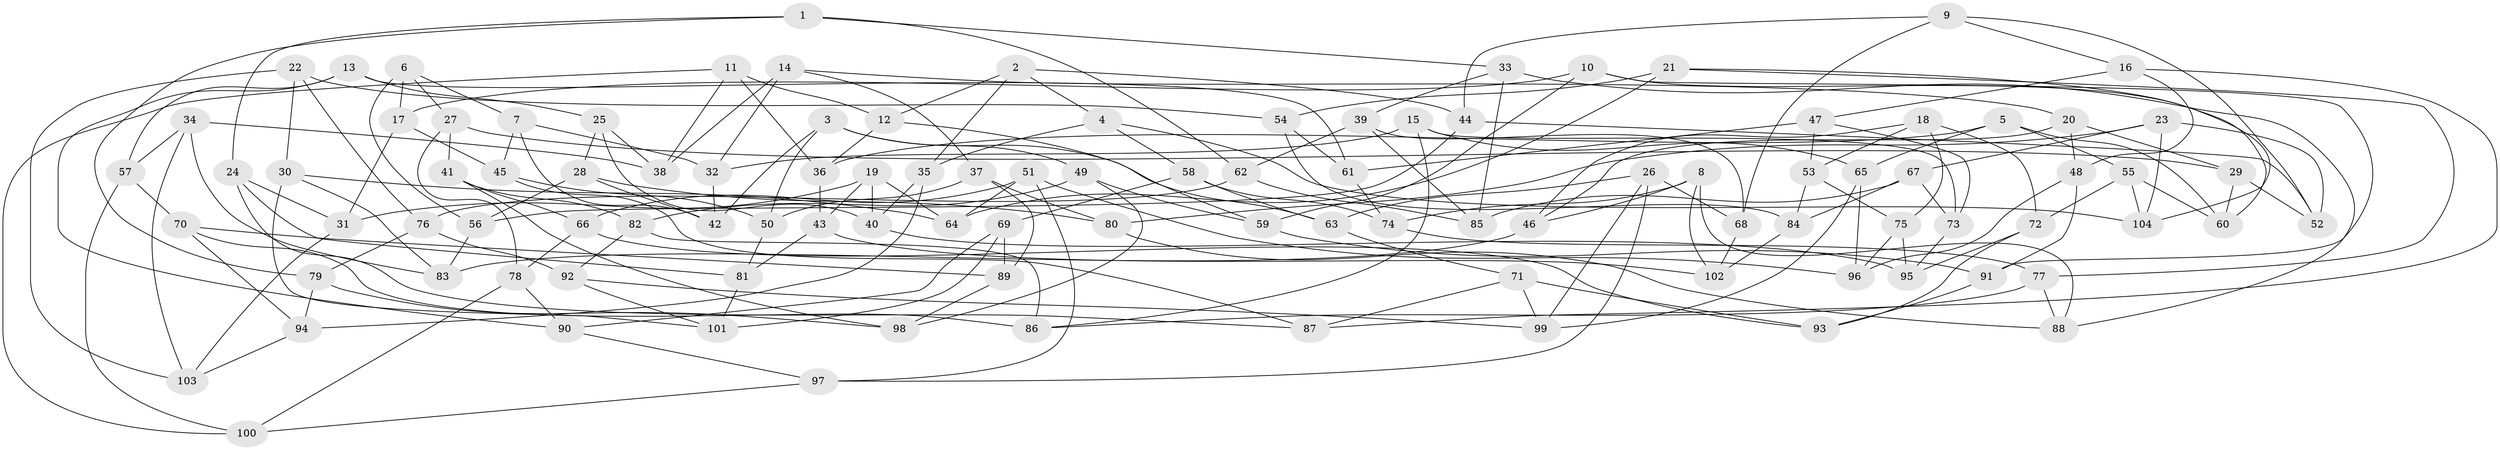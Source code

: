 // Generated by graph-tools (version 1.1) at 2025/38/03/09/25 02:38:15]
// undirected, 104 vertices, 208 edges
graph export_dot {
graph [start="1"]
  node [color=gray90,style=filled];
  1;
  2;
  3;
  4;
  5;
  6;
  7;
  8;
  9;
  10;
  11;
  12;
  13;
  14;
  15;
  16;
  17;
  18;
  19;
  20;
  21;
  22;
  23;
  24;
  25;
  26;
  27;
  28;
  29;
  30;
  31;
  32;
  33;
  34;
  35;
  36;
  37;
  38;
  39;
  40;
  41;
  42;
  43;
  44;
  45;
  46;
  47;
  48;
  49;
  50;
  51;
  52;
  53;
  54;
  55;
  56;
  57;
  58;
  59;
  60;
  61;
  62;
  63;
  64;
  65;
  66;
  67;
  68;
  69;
  70;
  71;
  72;
  73;
  74;
  75;
  76;
  77;
  78;
  79;
  80;
  81;
  82;
  83;
  84;
  85;
  86;
  87;
  88;
  89;
  90;
  91;
  92;
  93;
  94;
  95;
  96;
  97;
  98;
  99;
  100;
  101;
  102;
  103;
  104;
  1 -- 33;
  1 -- 24;
  1 -- 79;
  1 -- 62;
  2 -- 35;
  2 -- 4;
  2 -- 12;
  2 -- 44;
  3 -- 63;
  3 -- 42;
  3 -- 49;
  3 -- 50;
  4 -- 35;
  4 -- 58;
  4 -- 104;
  5 -- 55;
  5 -- 36;
  5 -- 65;
  5 -- 60;
  6 -- 27;
  6 -- 17;
  6 -- 56;
  6 -- 7;
  7 -- 42;
  7 -- 32;
  7 -- 45;
  8 -- 88;
  8 -- 74;
  8 -- 46;
  8 -- 102;
  9 -- 44;
  9 -- 16;
  9 -- 68;
  9 -- 52;
  10 -- 59;
  10 -- 91;
  10 -- 17;
  10 -- 60;
  11 -- 100;
  11 -- 36;
  11 -- 12;
  11 -- 38;
  12 -- 59;
  12 -- 36;
  13 -- 90;
  13 -- 57;
  13 -- 25;
  13 -- 61;
  14 -- 37;
  14 -- 38;
  14 -- 32;
  14 -- 20;
  15 -- 32;
  15 -- 73;
  15 -- 86;
  15 -- 65;
  16 -- 87;
  16 -- 47;
  16 -- 48;
  17 -- 31;
  17 -- 45;
  18 -- 75;
  18 -- 53;
  18 -- 72;
  18 -- 46;
  19 -- 64;
  19 -- 31;
  19 -- 43;
  19 -- 40;
  20 -- 46;
  20 -- 29;
  20 -- 48;
  21 -- 64;
  21 -- 77;
  21 -- 104;
  21 -- 54;
  22 -- 54;
  22 -- 103;
  22 -- 30;
  22 -- 76;
  23 -- 80;
  23 -- 52;
  23 -- 104;
  23 -- 67;
  24 -- 31;
  24 -- 81;
  24 -- 87;
  25 -- 38;
  25 -- 40;
  25 -- 28;
  26 -- 63;
  26 -- 99;
  26 -- 97;
  26 -- 68;
  27 -- 78;
  27 -- 29;
  27 -- 41;
  28 -- 80;
  28 -- 56;
  28 -- 42;
  29 -- 52;
  29 -- 60;
  30 -- 83;
  30 -- 101;
  30 -- 64;
  31 -- 103;
  32 -- 42;
  33 -- 85;
  33 -- 88;
  33 -- 39;
  34 -- 38;
  34 -- 57;
  34 -- 83;
  34 -- 103;
  35 -- 94;
  35 -- 40;
  36 -- 43;
  37 -- 89;
  37 -- 80;
  37 -- 50;
  39 -- 85;
  39 -- 62;
  39 -- 68;
  40 -- 95;
  41 -- 66;
  41 -- 82;
  41 -- 98;
  43 -- 102;
  43 -- 81;
  44 -- 52;
  44 -- 56;
  45 -- 50;
  45 -- 87;
  46 -- 83;
  47 -- 53;
  47 -- 61;
  47 -- 73;
  48 -- 91;
  48 -- 96;
  49 -- 98;
  49 -- 82;
  49 -- 59;
  50 -- 81;
  51 -- 97;
  51 -- 66;
  51 -- 96;
  51 -- 64;
  53 -- 75;
  53 -- 84;
  54 -- 84;
  54 -- 61;
  55 -- 72;
  55 -- 60;
  55 -- 104;
  56 -- 83;
  57 -- 70;
  57 -- 100;
  58 -- 69;
  58 -- 74;
  58 -- 63;
  59 -- 91;
  61 -- 74;
  62 -- 85;
  62 -- 76;
  63 -- 71;
  65 -- 96;
  65 -- 99;
  66 -- 78;
  66 -- 93;
  67 -- 84;
  67 -- 85;
  67 -- 73;
  68 -- 102;
  69 -- 89;
  69 -- 90;
  69 -- 101;
  70 -- 94;
  70 -- 89;
  70 -- 86;
  71 -- 93;
  71 -- 99;
  71 -- 87;
  72 -- 95;
  72 -- 93;
  73 -- 95;
  74 -- 77;
  75 -- 96;
  75 -- 95;
  76 -- 92;
  76 -- 79;
  77 -- 86;
  77 -- 88;
  78 -- 90;
  78 -- 100;
  79 -- 98;
  79 -- 94;
  80 -- 88;
  81 -- 101;
  82 -- 86;
  82 -- 92;
  84 -- 102;
  89 -- 98;
  90 -- 97;
  91 -- 93;
  92 -- 99;
  92 -- 101;
  94 -- 103;
  97 -- 100;
}
